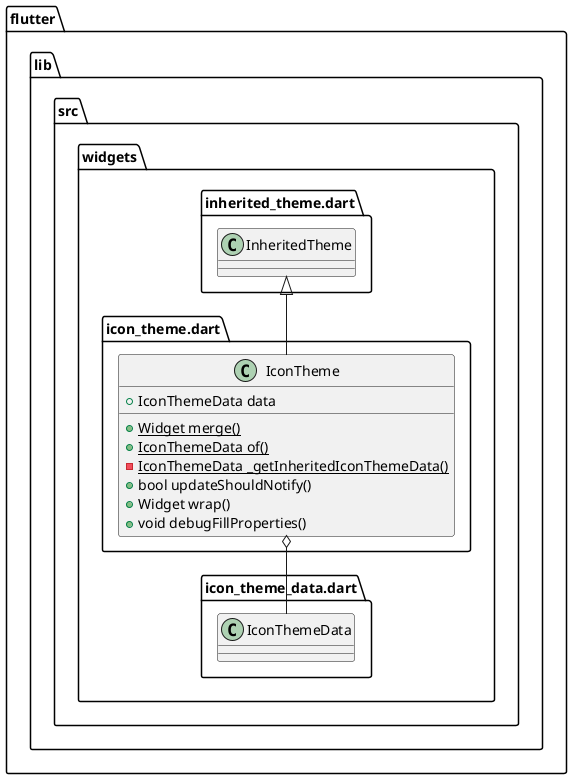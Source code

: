@startuml
set namespaceSeparator ::

class "flutter::lib::src::widgets::icon_theme.dart::IconTheme" {
  +IconThemeData data
  {static} +Widget merge()
  {static} +IconThemeData of()
  {static} -IconThemeData _getInheritedIconThemeData()
  +bool updateShouldNotify()
  +Widget wrap()
  +void debugFillProperties()
}

"flutter::lib::src::widgets::icon_theme.dart::IconTheme" o-- "flutter::lib::src::widgets::icon_theme_data.dart::IconThemeData"
"flutter::lib::src::widgets::inherited_theme.dart::InheritedTheme" <|-- "flutter::lib::src::widgets::icon_theme.dart::IconTheme"


@enduml